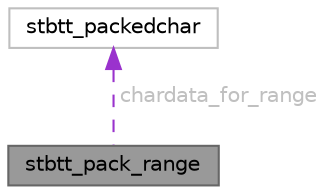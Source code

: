 digraph "stbtt_pack_range"
{
 // LATEX_PDF_SIZE
  bgcolor="transparent";
  edge [fontname=Helvetica,fontsize=10,labelfontname=Helvetica,labelfontsize=10];
  node [fontname=Helvetica,fontsize=10,shape=box,height=0.2,width=0.4];
  Node1 [id="Node000001",label="stbtt_pack_range",height=0.2,width=0.4,color="gray40", fillcolor="grey60", style="filled", fontcolor="black",tooltip=" "];
  Node2 -> Node1 [id="edge2_Node000001_Node000002",dir="back",color="darkorchid3",style="dashed",tooltip=" ",label=" chardata_for_range",fontcolor="grey" ];
  Node2 [id="Node000002",label="stbtt_packedchar",height=0.2,width=0.4,color="grey75", fillcolor="white", style="filled",URL="$structstbtt__packedchar.html",tooltip=" "];
}
